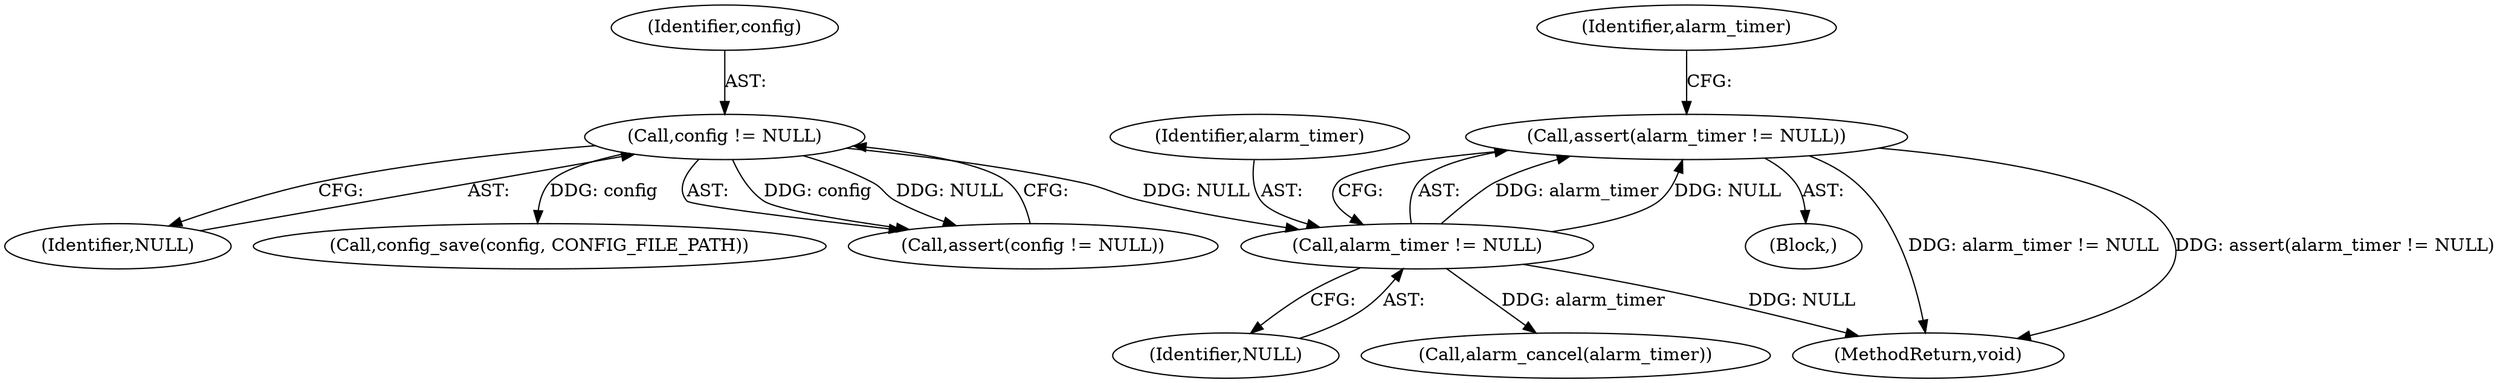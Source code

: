 digraph "0_Android_d77f1999ecece56c1cbb333f4ddc26f0b5bac2c5@API" {
"1000107" [label="(Call,assert(alarm_timer != NULL))"];
"1000108" [label="(Call,alarm_timer != NULL)"];
"1000104" [label="(Call,config != NULL)"];
"1000104" [label="(Call,config != NULL)"];
"1000102" [label="(Block,)"];
"1000109" [label="(Identifier,alarm_timer)"];
"1000106" [label="(Identifier,NULL)"];
"1000110" [label="(Identifier,NULL)"];
"1000105" [label="(Identifier,config)"];
"1000112" [label="(Identifier,alarm_timer)"];
"1000107" [label="(Call,assert(alarm_timer != NULL))"];
"1000111" [label="(Call,alarm_cancel(alarm_timer))"];
"1000116" [label="(Call,config_save(config, CONFIG_FILE_PATH))"];
"1000108" [label="(Call,alarm_timer != NULL)"];
"1000103" [label="(Call,assert(config != NULL))"];
"1000122" [label="(MethodReturn,void)"];
"1000107" -> "1000102"  [label="AST: "];
"1000107" -> "1000108"  [label="CFG: "];
"1000108" -> "1000107"  [label="AST: "];
"1000112" -> "1000107"  [label="CFG: "];
"1000107" -> "1000122"  [label="DDG: alarm_timer != NULL"];
"1000107" -> "1000122"  [label="DDG: assert(alarm_timer != NULL)"];
"1000108" -> "1000107"  [label="DDG: alarm_timer"];
"1000108" -> "1000107"  [label="DDG: NULL"];
"1000108" -> "1000110"  [label="CFG: "];
"1000109" -> "1000108"  [label="AST: "];
"1000110" -> "1000108"  [label="AST: "];
"1000108" -> "1000122"  [label="DDG: NULL"];
"1000104" -> "1000108"  [label="DDG: NULL"];
"1000108" -> "1000111"  [label="DDG: alarm_timer"];
"1000104" -> "1000103"  [label="AST: "];
"1000104" -> "1000106"  [label="CFG: "];
"1000105" -> "1000104"  [label="AST: "];
"1000106" -> "1000104"  [label="AST: "];
"1000103" -> "1000104"  [label="CFG: "];
"1000104" -> "1000103"  [label="DDG: config"];
"1000104" -> "1000103"  [label="DDG: NULL"];
"1000104" -> "1000116"  [label="DDG: config"];
}
